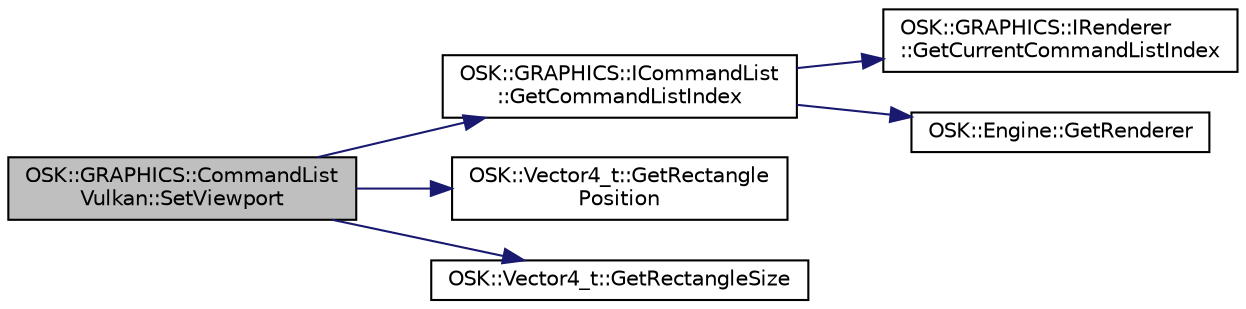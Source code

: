 digraph "OSK::GRAPHICS::CommandListVulkan::SetViewport"
{
 // LATEX_PDF_SIZE
  edge [fontname="Helvetica",fontsize="10",labelfontname="Helvetica",labelfontsize="10"];
  node [fontname="Helvetica",fontsize="10",shape=record];
  rankdir="LR";
  Node1 [label="OSK::GRAPHICS::CommandList\lVulkan::SetViewport",height=0.2,width=0.4,color="black", fillcolor="grey75", style="filled", fontcolor="black",tooltip="Establece el viewport a renderizar. El viewport describe el área de la patnalla que se va a renderiza..."];
  Node1 -> Node2 [color="midnightblue",fontsize="10",style="solid",fontname="Helvetica"];
  Node2 [label="OSK::GRAPHICS::ICommandList\l::GetCommandListIndex",height=0.2,width=0.4,color="black", fillcolor="white", style="filled",URL="$class_o_s_k_1_1_g_r_a_p_h_i_c_s_1_1_i_command_list.html#a2737fdfdca1c275d18f54cbb326dbc0d",tooltip=" "];
  Node2 -> Node3 [color="midnightblue",fontsize="10",style="solid",fontname="Helvetica"];
  Node3 [label="OSK::GRAPHICS::IRenderer\l::GetCurrentCommandListIndex",height=0.2,width=0.4,color="black", fillcolor="white", style="filled",URL="$class_o_s_k_1_1_g_r_a_p_h_i_c_s_1_1_i_renderer.html#a4a779e3af14025ec16d8a0c0a6cf0fe5",tooltip=" "];
  Node2 -> Node4 [color="midnightblue",fontsize="10",style="solid",fontname="Helvetica"];
  Node4 [label="OSK::Engine::GetRenderer",height=0.2,width=0.4,color="black", fillcolor="white", style="filled",URL="$class_o_s_k_1_1_engine.html#a019c5397d042224c134b7fd22c739d00",tooltip=" "];
  Node1 -> Node5 [color="midnightblue",fontsize="10",style="solid",fontname="Helvetica"];
  Node5 [label="OSK::Vector4_t::GetRectangle\lPosition",height=0.2,width=0.4,color="black", fillcolor="white", style="filled",URL="$class_o_s_k_1_1_vector4__t.html#a5e636ce8403b0b63545ffcb296381890",tooltip="Obtiene la posición del rectángulo (X, Y)."];
  Node1 -> Node6 [color="midnightblue",fontsize="10",style="solid",fontname="Helvetica"];
  Node6 [label="OSK::Vector4_t::GetRectangleSize",height=0.2,width=0.4,color="black", fillcolor="white", style="filled",URL="$class_o_s_k_1_1_vector4__t.html#a96bdc916373a99e5b58ad770fa9b271e",tooltip="Obtiene el tamaño del rectángulo (Z, W)."];
}

